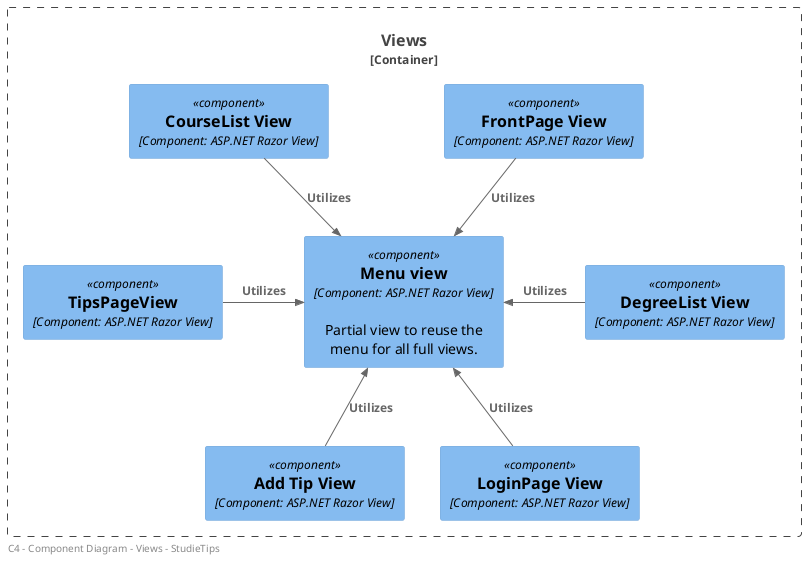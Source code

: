 @startuml
!include <C4/C4_Container>
!include <C4/C4_Component>

left footer "   C4 - Component Diagram - Views - StudieTips"

Container_Boundary(Views,"Views",""){
    Component(View1, "FrontPage View", "Component: ASP.NET Razor View")
    Component(View2, "DegreeList View", "Component: ASP.NET Razor View")
    Component(View3, "CourseList View", "Component: ASP.NET Razor View")
    Component(View4, "TipsPageView", "Component: ASP.NET Razor View")
    Component(View5, "Add Tip View", "Component: ASP.NET Razor View")
    Component(View6, "LoginPage View", "Component: ASP.NET Razor View")
    Component(View7, "Menu view", "Component: ASP.NET Razor View", "Partial view to reuse the menu for all full views.")
    
    
} 

Lay_D(View1,View2)
Lay_D(View3,View4)

Rel_R(View1,View7,"Utilizes")
Rel_R(View2,View7,"Utilizes")
Rel_R(View3,View7,"Utilizes")
Rel_R(View4,View7,"Utilizes")
Rel_U(View5,View7,"Utilizes")
Rel_U(View6,View7,"Utilizes")
@enduml
